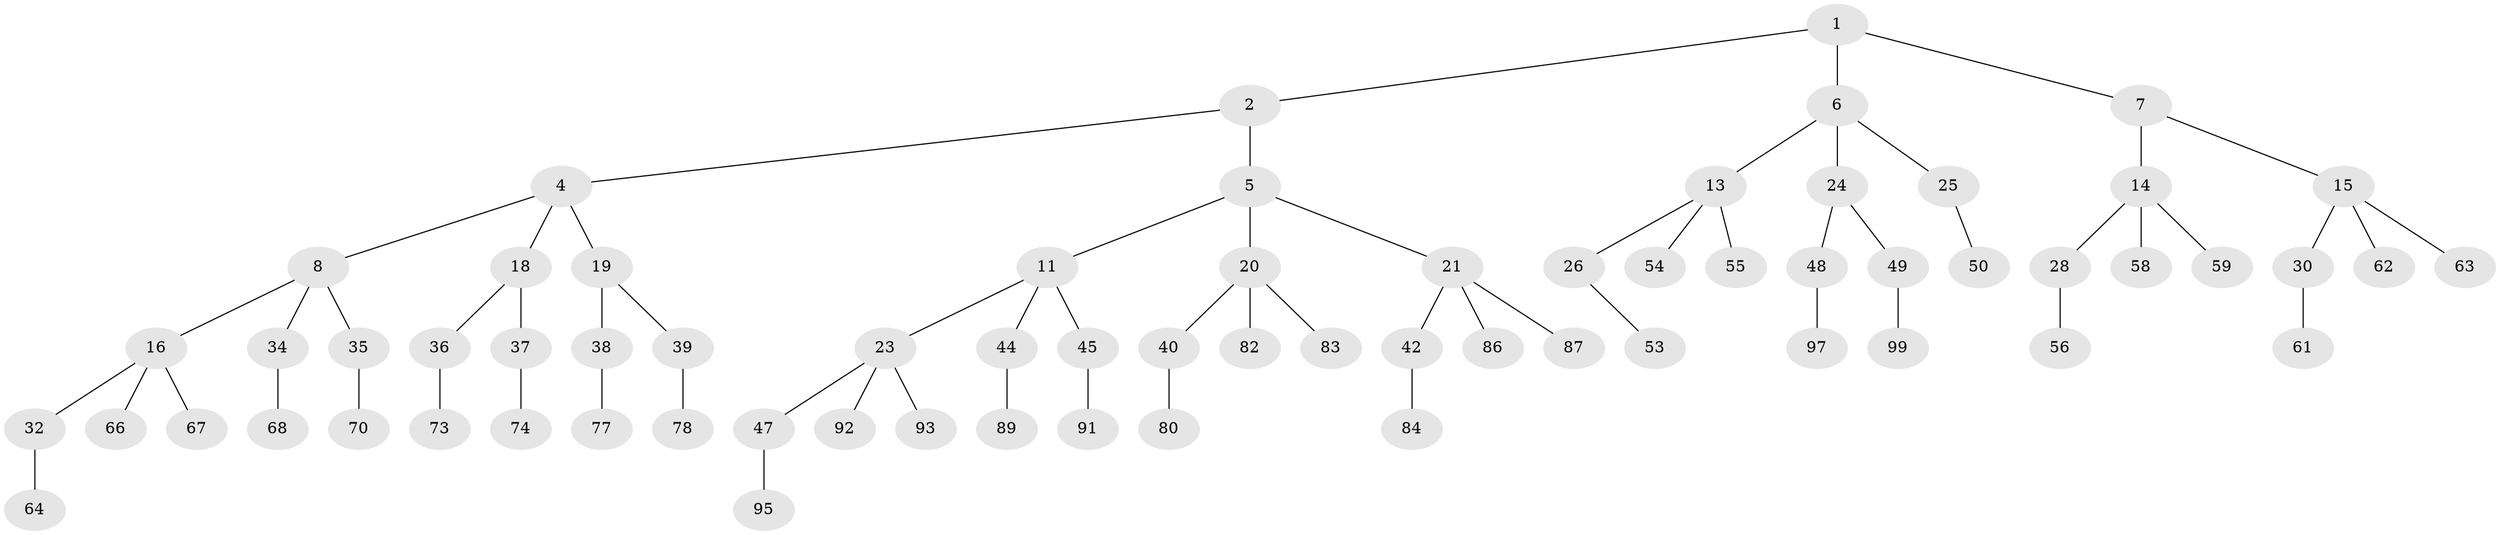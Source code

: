 // original degree distribution, {2: 0.02, 3: 0.48, 1: 0.5}
// Generated by graph-tools (version 1.1) at 2025/38/02/21/25 10:38:56]
// undirected, 68 vertices, 67 edges
graph export_dot {
graph [start="1"]
  node [color=gray90,style=filled];
  1 [super="+3"];
  2 [latent=1];
  4 [latent=0.5,super="+9"];
  5 [latent=0.5,super="+10"];
  6 [latent=0.5,super="+12"];
  7 [latent=0.5];
  8 [latent=0.333333,super="+17"];
  11 [latent=0.333333,super="+22"];
  13 [latent=0.333333,super="+27"];
  14 [latent=0.333333,super="+29"];
  15 [latent=0.333333,super="+31"];
  16 [latent=0.25,super="+33"];
  18 [latent=0.25];
  19 [latent=0.25];
  20 [latent=0.25,super="+41"];
  21 [latent=0.25,super="+43"];
  23 [latent=0.25,super="+46"];
  24 [latent=0.25];
  25 [latent=0.25,super="+51"];
  26 [latent=0.25,super="+52"];
  28 [latent=0.25,super="+57"];
  30 [latent=0.25,super="+60"];
  32 [latent=0.2,super="+65"];
  34 [latent=0.2,super="+69"];
  35 [latent=0.2,super="+71"];
  36 [latent=0.2,super="+72"];
  37 [latent=0.2,super="+75"];
  38 [latent=0.2,super="+76"];
  39 [latent=0.2,super="+79"];
  40 [latent=0.2,super="+81"];
  42 [latent=0.2,super="+85"];
  44 [latent=0.2,super="+88"];
  45 [latent=0.2,super="+90"];
  47 [latent=0.2,super="+94"];
  48 [latent=0.2,super="+96"];
  49 [latent=0.2,super="+98"];
  50 [latent=0.2,super="+100"];
  53 [latent=0.2];
  54 [latent=0.2];
  55 [latent=0.2];
  56 [latent=0.2];
  58 [latent=0.2];
  59 [latent=0.2];
  61 [latent=0.2];
  62 [latent=0.2];
  63 [latent=0.2];
  64 [latent=0.166667];
  66 [latent=0.166667];
  67 [latent=0.166667];
  68 [latent=0.166667];
  70 [latent=0.166667];
  73 [latent=0.166667];
  74 [latent=0.166667];
  77 [latent=0.166667];
  78 [latent=0.166667];
  80 [latent=0.166667];
  82 [latent=0.166667];
  83 [latent=0.166667];
  84 [latent=0.166667];
  86 [latent=0.166667];
  87 [latent=0.166667];
  89 [latent=0.166667];
  91 [latent=0.166667];
  92 [latent=0.166667];
  93 [latent=0.166667];
  95 [latent=0.166667];
  97 [latent=0.166667];
  99 [latent=0.166667];
  1 -- 2;
  1 -- 6;
  1 -- 7;
  2 -- 4;
  2 -- 5;
  4 -- 8;
  4 -- 18;
  4 -- 19;
  5 -- 11;
  5 -- 21;
  5 -- 20;
  6 -- 13;
  6 -- 24;
  6 -- 25;
  7 -- 14;
  7 -- 15;
  8 -- 16;
  8 -- 34;
  8 -- 35;
  11 -- 23;
  11 -- 44;
  11 -- 45;
  13 -- 26;
  13 -- 54;
  13 -- 55;
  14 -- 28;
  14 -- 58;
  14 -- 59;
  15 -- 30;
  15 -- 63;
  15 -- 62;
  16 -- 32;
  16 -- 66;
  16 -- 67;
  18 -- 36;
  18 -- 37;
  19 -- 38;
  19 -- 39;
  20 -- 40;
  20 -- 82;
  20 -- 83;
  21 -- 42;
  21 -- 86;
  21 -- 87;
  23 -- 47;
  23 -- 92;
  23 -- 93;
  24 -- 48;
  24 -- 49;
  25 -- 50;
  26 -- 53;
  28 -- 56;
  30 -- 61;
  32 -- 64;
  34 -- 68;
  35 -- 70;
  36 -- 73;
  37 -- 74;
  38 -- 77;
  39 -- 78;
  40 -- 80;
  42 -- 84;
  44 -- 89;
  45 -- 91;
  47 -- 95;
  48 -- 97;
  49 -- 99;
}
